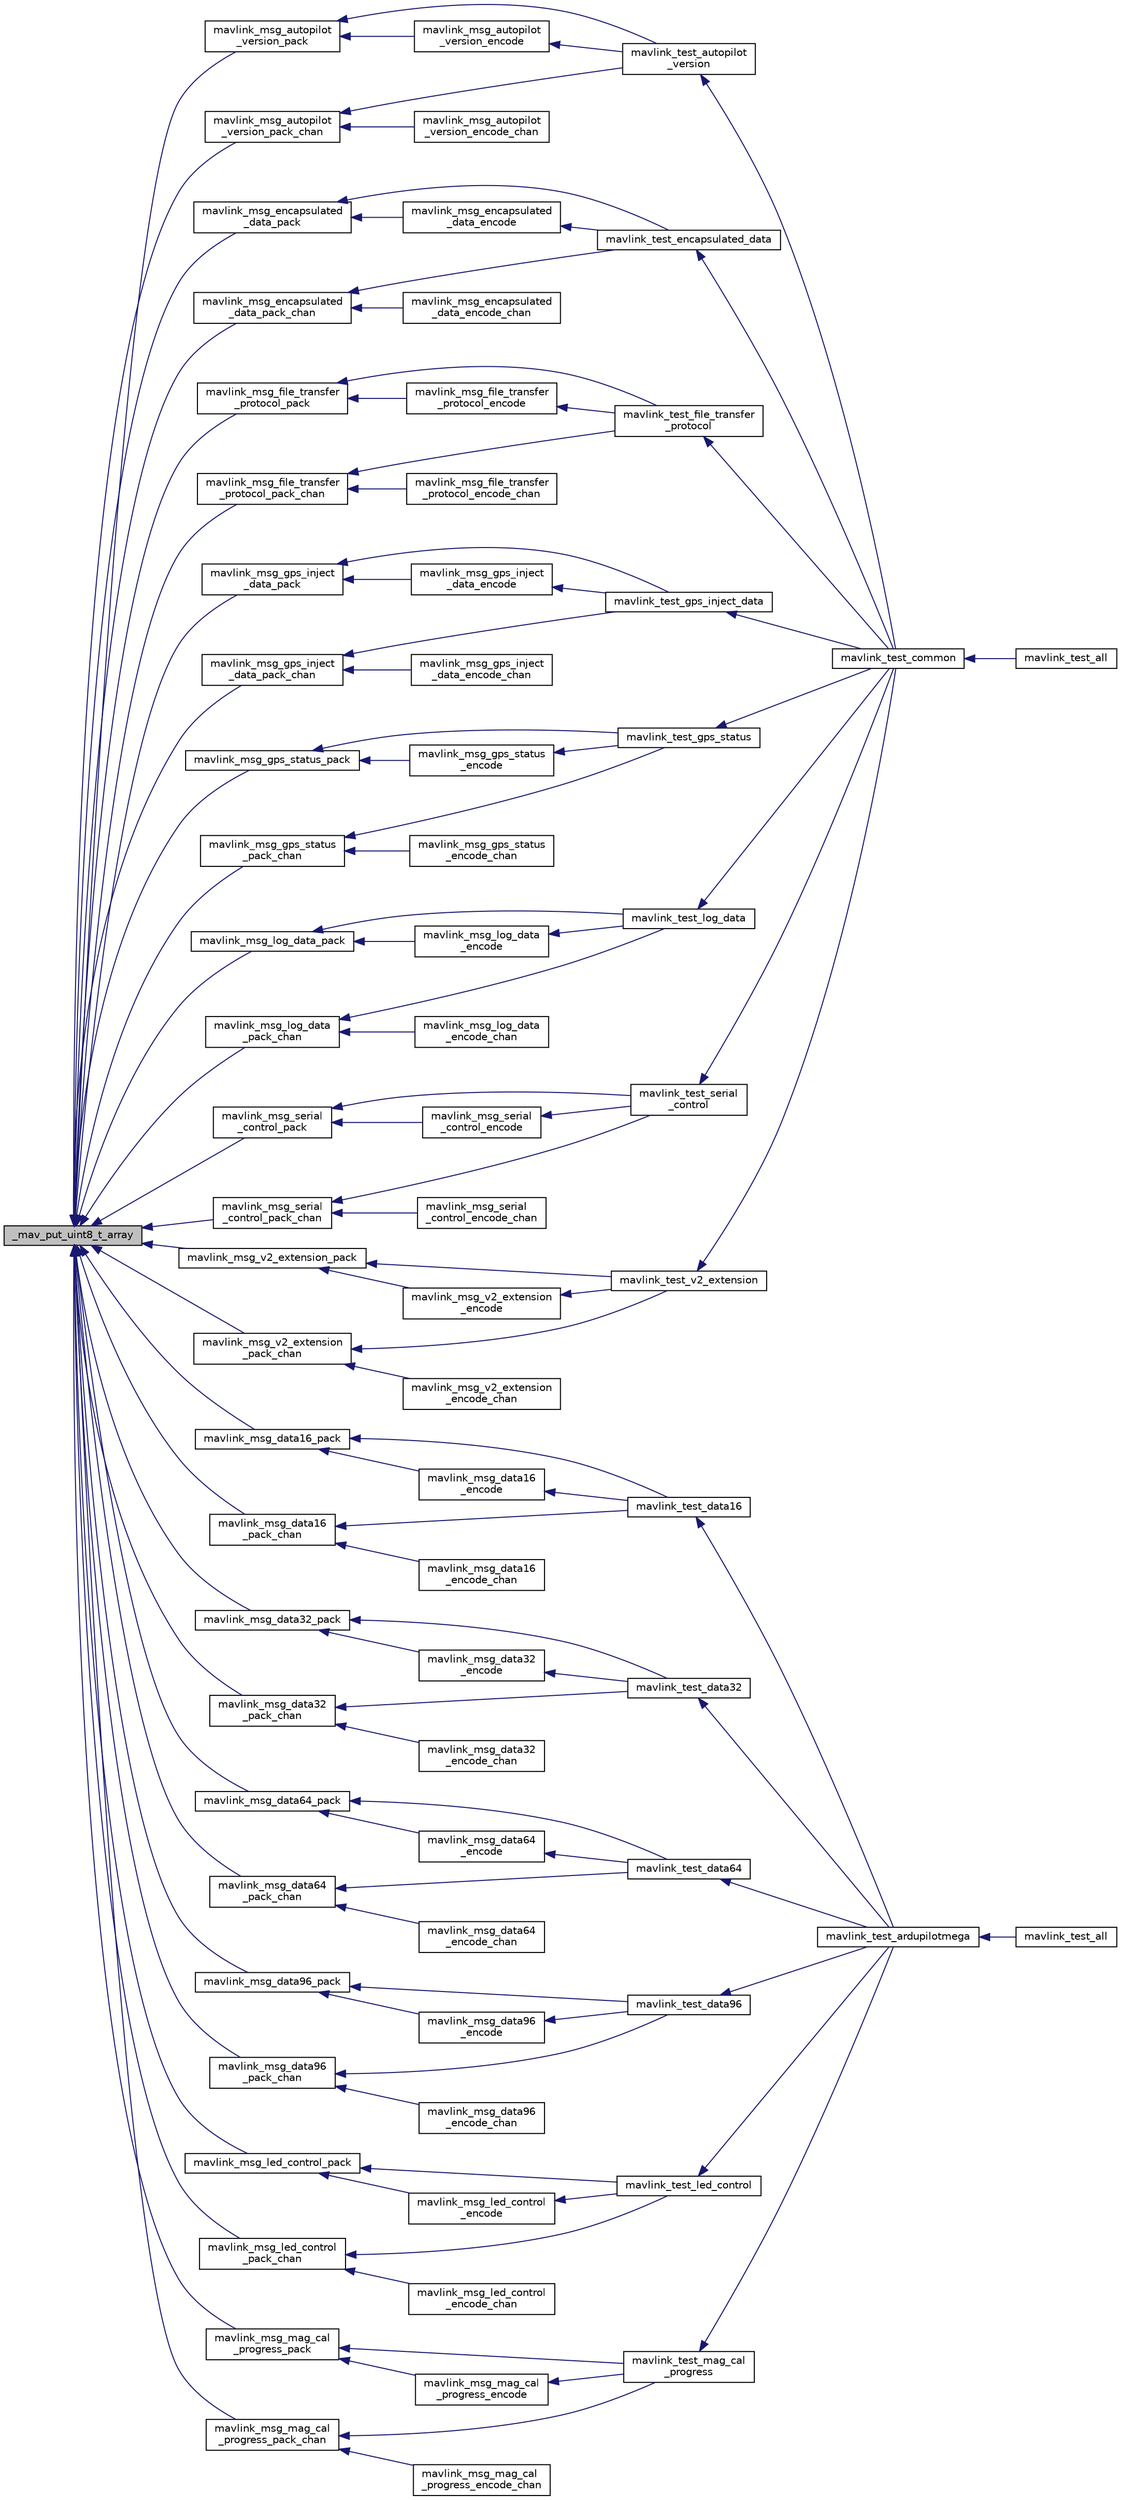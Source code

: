 digraph "_mav_put_uint8_t_array"
{
 // INTERACTIVE_SVG=YES
  edge [fontname="Helvetica",fontsize="10",labelfontname="Helvetica",labelfontsize="10"];
  node [fontname="Helvetica",fontsize="10",shape=record];
  rankdir="LR";
  Node1 [label="_mav_put_uint8_t_array",height=0.2,width=0.4,color="black", fillcolor="grey75", style="filled", fontcolor="black"];
  Node1 -> Node2 [dir="back",color="midnightblue",fontsize="10",style="solid",fontname="Helvetica"];
  Node2 [label="mavlink_msg_autopilot\l_version_pack",height=0.2,width=0.4,color="black", fillcolor="white", style="filled",URL="$mavlink__msg__autopilot__version_8h.html#af5f2e9138f624106dbf013fbc68886fb",tooltip="Pack a autopilot_version message. "];
  Node2 -> Node3 [dir="back",color="midnightblue",fontsize="10",style="solid",fontname="Helvetica"];
  Node3 [label="mavlink_msg_autopilot\l_version_encode",height=0.2,width=0.4,color="black", fillcolor="white", style="filled",URL="$mavlink__msg__autopilot__version_8h.html#a8139b0bba20d763bca7037106cbd0401",tooltip="Encode a autopilot_version struct. "];
  Node3 -> Node4 [dir="back",color="midnightblue",fontsize="10",style="solid",fontname="Helvetica"];
  Node4 [label="mavlink_test_autopilot\l_version",height=0.2,width=0.4,color="black", fillcolor="white", style="filled",URL="$common_2testsuite_8h.html#a9a34e152c8867677d8e68d8c46499df4"];
  Node4 -> Node5 [dir="back",color="midnightblue",fontsize="10",style="solid",fontname="Helvetica"];
  Node5 [label="mavlink_test_common",height=0.2,width=0.4,color="black", fillcolor="white", style="filled",URL="$common_2testsuite_8h.html#af349432601ac003d2c80a69c100c70a4"];
  Node5 -> Node6 [dir="back",color="midnightblue",fontsize="10",style="solid",fontname="Helvetica"];
  Node6 [label="mavlink_test_all",height=0.2,width=0.4,color="black", fillcolor="white", style="filled",URL="$common_2testsuite_8h.html#a4cc77b6c343679298da5d3c2b4e48759"];
  Node2 -> Node4 [dir="back",color="midnightblue",fontsize="10",style="solid",fontname="Helvetica"];
  Node1 -> Node7 [dir="back",color="midnightblue",fontsize="10",style="solid",fontname="Helvetica"];
  Node7 [label="mavlink_msg_autopilot\l_version_pack_chan",height=0.2,width=0.4,color="black", fillcolor="white", style="filled",URL="$mavlink__msg__autopilot__version_8h.html#a9a04835a7cce2bcb44c96244b0362898",tooltip="Pack a autopilot_version message on a channel. "];
  Node7 -> Node8 [dir="back",color="midnightblue",fontsize="10",style="solid",fontname="Helvetica"];
  Node8 [label="mavlink_msg_autopilot\l_version_encode_chan",height=0.2,width=0.4,color="black", fillcolor="white", style="filled",URL="$mavlink__msg__autopilot__version_8h.html#a82f7c5f9a7f50183fd74b24a819fb9eb",tooltip="Encode a autopilot_version struct on a channel. "];
  Node7 -> Node4 [dir="back",color="midnightblue",fontsize="10",style="solid",fontname="Helvetica"];
  Node1 -> Node9 [dir="back",color="midnightblue",fontsize="10",style="solid",fontname="Helvetica"];
  Node9 [label="mavlink_msg_data16_pack",height=0.2,width=0.4,color="black", fillcolor="white", style="filled",URL="$mavlink__msg__data16_8h.html#af70b470f7ae9ad196e81b24c1e3f2b40",tooltip="Pack a data16 message. "];
  Node9 -> Node10 [dir="back",color="midnightblue",fontsize="10",style="solid",fontname="Helvetica"];
  Node10 [label="mavlink_msg_data16\l_encode",height=0.2,width=0.4,color="black", fillcolor="white", style="filled",URL="$mavlink__msg__data16_8h.html#a1d89790410e7d6ec0f9660735543ed86",tooltip="Encode a data16 struct. "];
  Node10 -> Node11 [dir="back",color="midnightblue",fontsize="10",style="solid",fontname="Helvetica"];
  Node11 [label="mavlink_test_data16",height=0.2,width=0.4,color="black", fillcolor="white", style="filled",URL="$ardupilotmega_2testsuite_8h.html#a816cdb46445f3f6f5dde989d092c5591"];
  Node11 -> Node12 [dir="back",color="midnightblue",fontsize="10",style="solid",fontname="Helvetica"];
  Node12 [label="mavlink_test_ardupilotmega",height=0.2,width=0.4,color="black", fillcolor="white", style="filled",URL="$ardupilotmega_2testsuite_8h.html#ab264d471ac2f46584f2bb580704b5e9d"];
  Node12 -> Node13 [dir="back",color="midnightblue",fontsize="10",style="solid",fontname="Helvetica"];
  Node13 [label="mavlink_test_all",height=0.2,width=0.4,color="black", fillcolor="white", style="filled",URL="$ardupilotmega_2testsuite_8h.html#a4cc77b6c343679298da5d3c2b4e48759"];
  Node9 -> Node11 [dir="back",color="midnightblue",fontsize="10",style="solid",fontname="Helvetica"];
  Node1 -> Node14 [dir="back",color="midnightblue",fontsize="10",style="solid",fontname="Helvetica"];
  Node14 [label="mavlink_msg_data16\l_pack_chan",height=0.2,width=0.4,color="black", fillcolor="white", style="filled",URL="$mavlink__msg__data16_8h.html#a41b36b860e368d61a648310feae5a9ca",tooltip="Pack a data16 message on a channel. "];
  Node14 -> Node15 [dir="back",color="midnightblue",fontsize="10",style="solid",fontname="Helvetica"];
  Node15 [label="mavlink_msg_data16\l_encode_chan",height=0.2,width=0.4,color="black", fillcolor="white", style="filled",URL="$mavlink__msg__data16_8h.html#a980209088d485f7a4b42e6e686a04a49",tooltip="Encode a data16 struct on a channel. "];
  Node14 -> Node11 [dir="back",color="midnightblue",fontsize="10",style="solid",fontname="Helvetica"];
  Node1 -> Node16 [dir="back",color="midnightblue",fontsize="10",style="solid",fontname="Helvetica"];
  Node16 [label="mavlink_msg_data32_pack",height=0.2,width=0.4,color="black", fillcolor="white", style="filled",URL="$mavlink__msg__data32_8h.html#a7d56365ac117f34635a76a95b81ed2ee",tooltip="Pack a data32 message. "];
  Node16 -> Node17 [dir="back",color="midnightblue",fontsize="10",style="solid",fontname="Helvetica"];
  Node17 [label="mavlink_msg_data32\l_encode",height=0.2,width=0.4,color="black", fillcolor="white", style="filled",URL="$mavlink__msg__data32_8h.html#a8ba3c9a853cb4fd2325d6a568280c482",tooltip="Encode a data32 struct. "];
  Node17 -> Node18 [dir="back",color="midnightblue",fontsize="10",style="solid",fontname="Helvetica"];
  Node18 [label="mavlink_test_data32",height=0.2,width=0.4,color="black", fillcolor="white", style="filled",URL="$ardupilotmega_2testsuite_8h.html#a2e7f1d6f794ab67065bc6a9376f26946"];
  Node18 -> Node12 [dir="back",color="midnightblue",fontsize="10",style="solid",fontname="Helvetica"];
  Node16 -> Node18 [dir="back",color="midnightblue",fontsize="10",style="solid",fontname="Helvetica"];
  Node1 -> Node19 [dir="back",color="midnightblue",fontsize="10",style="solid",fontname="Helvetica"];
  Node19 [label="mavlink_msg_data32\l_pack_chan",height=0.2,width=0.4,color="black", fillcolor="white", style="filled",URL="$mavlink__msg__data32_8h.html#a7f8500180c021390b8c7f7cb8390da59",tooltip="Pack a data32 message on a channel. "];
  Node19 -> Node20 [dir="back",color="midnightblue",fontsize="10",style="solid",fontname="Helvetica"];
  Node20 [label="mavlink_msg_data32\l_encode_chan",height=0.2,width=0.4,color="black", fillcolor="white", style="filled",URL="$mavlink__msg__data32_8h.html#ae338bc5376541b1f1016cc8213d6b316",tooltip="Encode a data32 struct on a channel. "];
  Node19 -> Node18 [dir="back",color="midnightblue",fontsize="10",style="solid",fontname="Helvetica"];
  Node1 -> Node21 [dir="back",color="midnightblue",fontsize="10",style="solid",fontname="Helvetica"];
  Node21 [label="mavlink_msg_data64_pack",height=0.2,width=0.4,color="black", fillcolor="white", style="filled",URL="$mavlink__msg__data64_8h.html#a218b079035f0824dfb6ef7bed1653034",tooltip="Pack a data64 message. "];
  Node21 -> Node22 [dir="back",color="midnightblue",fontsize="10",style="solid",fontname="Helvetica"];
  Node22 [label="mavlink_msg_data64\l_encode",height=0.2,width=0.4,color="black", fillcolor="white", style="filled",URL="$mavlink__msg__data64_8h.html#aac7a408f074a01b9f3aca532b8850f07",tooltip="Encode a data64 struct. "];
  Node22 -> Node23 [dir="back",color="midnightblue",fontsize="10",style="solid",fontname="Helvetica"];
  Node23 [label="mavlink_test_data64",height=0.2,width=0.4,color="black", fillcolor="white", style="filled",URL="$ardupilotmega_2testsuite_8h.html#a6e3b3df5aa1d1f06ad3116dfcd03d43c"];
  Node23 -> Node12 [dir="back",color="midnightblue",fontsize="10",style="solid",fontname="Helvetica"];
  Node21 -> Node23 [dir="back",color="midnightblue",fontsize="10",style="solid",fontname="Helvetica"];
  Node1 -> Node24 [dir="back",color="midnightblue",fontsize="10",style="solid",fontname="Helvetica"];
  Node24 [label="mavlink_msg_data64\l_pack_chan",height=0.2,width=0.4,color="black", fillcolor="white", style="filled",URL="$mavlink__msg__data64_8h.html#a9abc0df6be826c58891fcda1e1c95e10",tooltip="Pack a data64 message on a channel. "];
  Node24 -> Node25 [dir="back",color="midnightblue",fontsize="10",style="solid",fontname="Helvetica"];
  Node25 [label="mavlink_msg_data64\l_encode_chan",height=0.2,width=0.4,color="black", fillcolor="white", style="filled",URL="$mavlink__msg__data64_8h.html#aa4d6e661d017a398cda3091604f506b6",tooltip="Encode a data64 struct on a channel. "];
  Node24 -> Node23 [dir="back",color="midnightblue",fontsize="10",style="solid",fontname="Helvetica"];
  Node1 -> Node26 [dir="back",color="midnightblue",fontsize="10",style="solid",fontname="Helvetica"];
  Node26 [label="mavlink_msg_data96_pack",height=0.2,width=0.4,color="black", fillcolor="white", style="filled",URL="$mavlink__msg__data96_8h.html#a6b85fa0b8f7966405282f19cac10d6e9",tooltip="Pack a data96 message. "];
  Node26 -> Node27 [dir="back",color="midnightblue",fontsize="10",style="solid",fontname="Helvetica"];
  Node27 [label="mavlink_msg_data96\l_encode",height=0.2,width=0.4,color="black", fillcolor="white", style="filled",URL="$mavlink__msg__data96_8h.html#aee468db708a46b4c25305eee68b1a314",tooltip="Encode a data96 struct. "];
  Node27 -> Node28 [dir="back",color="midnightblue",fontsize="10",style="solid",fontname="Helvetica"];
  Node28 [label="mavlink_test_data96",height=0.2,width=0.4,color="black", fillcolor="white", style="filled",URL="$ardupilotmega_2testsuite_8h.html#a5d7f0fa2275519351a42e590810e4f4a"];
  Node28 -> Node12 [dir="back",color="midnightblue",fontsize="10",style="solid",fontname="Helvetica"];
  Node26 -> Node28 [dir="back",color="midnightblue",fontsize="10",style="solid",fontname="Helvetica"];
  Node1 -> Node29 [dir="back",color="midnightblue",fontsize="10",style="solid",fontname="Helvetica"];
  Node29 [label="mavlink_msg_data96\l_pack_chan",height=0.2,width=0.4,color="black", fillcolor="white", style="filled",URL="$mavlink__msg__data96_8h.html#a683b450bdbc88d90e4b7ea7baafa08b7",tooltip="Pack a data96 message on a channel. "];
  Node29 -> Node30 [dir="back",color="midnightblue",fontsize="10",style="solid",fontname="Helvetica"];
  Node30 [label="mavlink_msg_data96\l_encode_chan",height=0.2,width=0.4,color="black", fillcolor="white", style="filled",URL="$mavlink__msg__data96_8h.html#a5c62f9eacad7d4c8f85be34764c6cdfd",tooltip="Encode a data96 struct on a channel. "];
  Node29 -> Node28 [dir="back",color="midnightblue",fontsize="10",style="solid",fontname="Helvetica"];
  Node1 -> Node31 [dir="back",color="midnightblue",fontsize="10",style="solid",fontname="Helvetica"];
  Node31 [label="mavlink_msg_encapsulated\l_data_pack",height=0.2,width=0.4,color="black", fillcolor="white", style="filled",URL="$mavlink__msg__encapsulated__data_8h.html#a8eb114e49749b39c0f34172f9e7bdcb3",tooltip="Pack a encapsulated_data message. "];
  Node31 -> Node32 [dir="back",color="midnightblue",fontsize="10",style="solid",fontname="Helvetica"];
  Node32 [label="mavlink_msg_encapsulated\l_data_encode",height=0.2,width=0.4,color="black", fillcolor="white", style="filled",URL="$mavlink__msg__encapsulated__data_8h.html#a79fd1222cfb600c3d061747c1c42f9f8",tooltip="Encode a encapsulated_data struct. "];
  Node32 -> Node33 [dir="back",color="midnightblue",fontsize="10",style="solid",fontname="Helvetica"];
  Node33 [label="mavlink_test_encapsulated_data",height=0.2,width=0.4,color="black", fillcolor="white", style="filled",URL="$common_2testsuite_8h.html#a95b55373e70e02fc142aa23cb72c4e8e"];
  Node33 -> Node5 [dir="back",color="midnightblue",fontsize="10",style="solid",fontname="Helvetica"];
  Node31 -> Node33 [dir="back",color="midnightblue",fontsize="10",style="solid",fontname="Helvetica"];
  Node1 -> Node34 [dir="back",color="midnightblue",fontsize="10",style="solid",fontname="Helvetica"];
  Node34 [label="mavlink_msg_encapsulated\l_data_pack_chan",height=0.2,width=0.4,color="black", fillcolor="white", style="filled",URL="$mavlink__msg__encapsulated__data_8h.html#a4743f90be95b40a1d8687994688e7ab3",tooltip="Pack a encapsulated_data message on a channel. "];
  Node34 -> Node35 [dir="back",color="midnightblue",fontsize="10",style="solid",fontname="Helvetica"];
  Node35 [label="mavlink_msg_encapsulated\l_data_encode_chan",height=0.2,width=0.4,color="black", fillcolor="white", style="filled",URL="$mavlink__msg__encapsulated__data_8h.html#ac0ed936e773df34b0bcab86cf461f3ea",tooltip="Encode a encapsulated_data struct on a channel. "];
  Node34 -> Node33 [dir="back",color="midnightblue",fontsize="10",style="solid",fontname="Helvetica"];
  Node1 -> Node36 [dir="back",color="midnightblue",fontsize="10",style="solid",fontname="Helvetica"];
  Node36 [label="mavlink_msg_file_transfer\l_protocol_pack",height=0.2,width=0.4,color="black", fillcolor="white", style="filled",URL="$mavlink__msg__file__transfer__protocol_8h.html#a8a548f61b610e0520f649b7392bbfdf9",tooltip="Pack a file_transfer_protocol message. "];
  Node36 -> Node37 [dir="back",color="midnightblue",fontsize="10",style="solid",fontname="Helvetica"];
  Node37 [label="mavlink_msg_file_transfer\l_protocol_encode",height=0.2,width=0.4,color="black", fillcolor="white", style="filled",URL="$mavlink__msg__file__transfer__protocol_8h.html#a7073b96675eec9ab5215641dc3698a62",tooltip="Encode a file_transfer_protocol struct. "];
  Node37 -> Node38 [dir="back",color="midnightblue",fontsize="10",style="solid",fontname="Helvetica"];
  Node38 [label="mavlink_test_file_transfer\l_protocol",height=0.2,width=0.4,color="black", fillcolor="white", style="filled",URL="$common_2testsuite_8h.html#a7fe08e41903df86031e0c85716517f8e"];
  Node38 -> Node5 [dir="back",color="midnightblue",fontsize="10",style="solid",fontname="Helvetica"];
  Node36 -> Node38 [dir="back",color="midnightblue",fontsize="10",style="solid",fontname="Helvetica"];
  Node1 -> Node39 [dir="back",color="midnightblue",fontsize="10",style="solid",fontname="Helvetica"];
  Node39 [label="mavlink_msg_file_transfer\l_protocol_pack_chan",height=0.2,width=0.4,color="black", fillcolor="white", style="filled",URL="$mavlink__msg__file__transfer__protocol_8h.html#aaf8463d68936a694f47dbd65cdbf8ead",tooltip="Pack a file_transfer_protocol message on a channel. "];
  Node39 -> Node40 [dir="back",color="midnightblue",fontsize="10",style="solid",fontname="Helvetica"];
  Node40 [label="mavlink_msg_file_transfer\l_protocol_encode_chan",height=0.2,width=0.4,color="black", fillcolor="white", style="filled",URL="$mavlink__msg__file__transfer__protocol_8h.html#a1ee9a07f95fdd7d2abca1352edee7e9f",tooltip="Encode a file_transfer_protocol struct on a channel. "];
  Node39 -> Node38 [dir="back",color="midnightblue",fontsize="10",style="solid",fontname="Helvetica"];
  Node1 -> Node41 [dir="back",color="midnightblue",fontsize="10",style="solid",fontname="Helvetica"];
  Node41 [label="mavlink_msg_gps_inject\l_data_pack",height=0.2,width=0.4,color="black", fillcolor="white", style="filled",URL="$mavlink__msg__gps__inject__data_8h.html#a16a9d8ed92e1de343b5f6371338d39ad",tooltip="Pack a gps_inject_data message. "];
  Node41 -> Node42 [dir="back",color="midnightblue",fontsize="10",style="solid",fontname="Helvetica"];
  Node42 [label="mavlink_msg_gps_inject\l_data_encode",height=0.2,width=0.4,color="black", fillcolor="white", style="filled",URL="$mavlink__msg__gps__inject__data_8h.html#aaa37002ab8e65143c23bbf807c384526",tooltip="Encode a gps_inject_data struct. "];
  Node42 -> Node43 [dir="back",color="midnightblue",fontsize="10",style="solid",fontname="Helvetica"];
  Node43 [label="mavlink_test_gps_inject_data",height=0.2,width=0.4,color="black", fillcolor="white", style="filled",URL="$common_2testsuite_8h.html#a502489a60adb8b18e3500d9368a5ff7e"];
  Node43 -> Node5 [dir="back",color="midnightblue",fontsize="10",style="solid",fontname="Helvetica"];
  Node41 -> Node43 [dir="back",color="midnightblue",fontsize="10",style="solid",fontname="Helvetica"];
  Node1 -> Node44 [dir="back",color="midnightblue",fontsize="10",style="solid",fontname="Helvetica"];
  Node44 [label="mavlink_msg_gps_inject\l_data_pack_chan",height=0.2,width=0.4,color="black", fillcolor="white", style="filled",URL="$mavlink__msg__gps__inject__data_8h.html#a4e0dc4b24be55d03d78ca5c1fe799ce5",tooltip="Pack a gps_inject_data message on a channel. "];
  Node44 -> Node45 [dir="back",color="midnightblue",fontsize="10",style="solid",fontname="Helvetica"];
  Node45 [label="mavlink_msg_gps_inject\l_data_encode_chan",height=0.2,width=0.4,color="black", fillcolor="white", style="filled",URL="$mavlink__msg__gps__inject__data_8h.html#aba9b192387544140ed8396d9fc6d41c8",tooltip="Encode a gps_inject_data struct on a channel. "];
  Node44 -> Node43 [dir="back",color="midnightblue",fontsize="10",style="solid",fontname="Helvetica"];
  Node1 -> Node46 [dir="back",color="midnightblue",fontsize="10",style="solid",fontname="Helvetica"];
  Node46 [label="mavlink_msg_gps_status_pack",height=0.2,width=0.4,color="black", fillcolor="white", style="filled",URL="$mavlink__msg__gps__status_8h.html#a8aa5f92e6f16d3c4b9c2ddeb955cb1c1",tooltip="Pack a gps_status message. "];
  Node46 -> Node47 [dir="back",color="midnightblue",fontsize="10",style="solid",fontname="Helvetica"];
  Node47 [label="mavlink_msg_gps_status\l_encode",height=0.2,width=0.4,color="black", fillcolor="white", style="filled",URL="$mavlink__msg__gps__status_8h.html#a7f2ac0f3bc21db0d8f79f475721d08d2",tooltip="Encode a gps_status struct. "];
  Node47 -> Node48 [dir="back",color="midnightblue",fontsize="10",style="solid",fontname="Helvetica"];
  Node48 [label="mavlink_test_gps_status",height=0.2,width=0.4,color="black", fillcolor="white", style="filled",URL="$common_2testsuite_8h.html#ac28882e77f7f950bff367d0655004a25"];
  Node48 -> Node5 [dir="back",color="midnightblue",fontsize="10",style="solid",fontname="Helvetica"];
  Node46 -> Node48 [dir="back",color="midnightblue",fontsize="10",style="solid",fontname="Helvetica"];
  Node1 -> Node49 [dir="back",color="midnightblue",fontsize="10",style="solid",fontname="Helvetica"];
  Node49 [label="mavlink_msg_gps_status\l_pack_chan",height=0.2,width=0.4,color="black", fillcolor="white", style="filled",URL="$mavlink__msg__gps__status_8h.html#ae03a464d8ea8575f0a80e6f7e9f41dcd",tooltip="Pack a gps_status message on a channel. "];
  Node49 -> Node50 [dir="back",color="midnightblue",fontsize="10",style="solid",fontname="Helvetica"];
  Node50 [label="mavlink_msg_gps_status\l_encode_chan",height=0.2,width=0.4,color="black", fillcolor="white", style="filled",URL="$mavlink__msg__gps__status_8h.html#aa39f6f5f6c22a9e14e6c7c2d2de6d3f5",tooltip="Encode a gps_status struct on a channel. "];
  Node49 -> Node48 [dir="back",color="midnightblue",fontsize="10",style="solid",fontname="Helvetica"];
  Node1 -> Node51 [dir="back",color="midnightblue",fontsize="10",style="solid",fontname="Helvetica"];
  Node51 [label="mavlink_msg_led_control_pack",height=0.2,width=0.4,color="black", fillcolor="white", style="filled",URL="$mavlink__msg__led__control_8h.html#add2a31c92e0606aa35a1444241a5bfb8",tooltip="Pack a led_control message. "];
  Node51 -> Node52 [dir="back",color="midnightblue",fontsize="10",style="solid",fontname="Helvetica"];
  Node52 [label="mavlink_msg_led_control\l_encode",height=0.2,width=0.4,color="black", fillcolor="white", style="filled",URL="$mavlink__msg__led__control_8h.html#ac291dfb9e782b4c00955900648494eef",tooltip="Encode a led_control struct. "];
  Node52 -> Node53 [dir="back",color="midnightblue",fontsize="10",style="solid",fontname="Helvetica"];
  Node53 [label="mavlink_test_led_control",height=0.2,width=0.4,color="black", fillcolor="white", style="filled",URL="$ardupilotmega_2testsuite_8h.html#a1b76c4ad4ddf4638c2b6d63418de024c"];
  Node53 -> Node12 [dir="back",color="midnightblue",fontsize="10",style="solid",fontname="Helvetica"];
  Node51 -> Node53 [dir="back",color="midnightblue",fontsize="10",style="solid",fontname="Helvetica"];
  Node1 -> Node54 [dir="back",color="midnightblue",fontsize="10",style="solid",fontname="Helvetica"];
  Node54 [label="mavlink_msg_led_control\l_pack_chan",height=0.2,width=0.4,color="black", fillcolor="white", style="filled",URL="$mavlink__msg__led__control_8h.html#a02615c9c14b720d438887483f88ff349",tooltip="Pack a led_control message on a channel. "];
  Node54 -> Node55 [dir="back",color="midnightblue",fontsize="10",style="solid",fontname="Helvetica"];
  Node55 [label="mavlink_msg_led_control\l_encode_chan",height=0.2,width=0.4,color="black", fillcolor="white", style="filled",URL="$mavlink__msg__led__control_8h.html#a4fd74aeecee4886a1b789122d56a505a",tooltip="Encode a led_control struct on a channel. "];
  Node54 -> Node53 [dir="back",color="midnightblue",fontsize="10",style="solid",fontname="Helvetica"];
  Node1 -> Node56 [dir="back",color="midnightblue",fontsize="10",style="solid",fontname="Helvetica"];
  Node56 [label="mavlink_msg_log_data_pack",height=0.2,width=0.4,color="black", fillcolor="white", style="filled",URL="$mavlink__msg__log__data_8h.html#a3d6a7adeee84f91d779d6727d22e9a2c",tooltip="Pack a log_data message. "];
  Node56 -> Node57 [dir="back",color="midnightblue",fontsize="10",style="solid",fontname="Helvetica"];
  Node57 [label="mavlink_msg_log_data\l_encode",height=0.2,width=0.4,color="black", fillcolor="white", style="filled",URL="$mavlink__msg__log__data_8h.html#a0a7f7b590dfd9c5988d49601c2cafe11",tooltip="Encode a log_data struct. "];
  Node57 -> Node58 [dir="back",color="midnightblue",fontsize="10",style="solid",fontname="Helvetica"];
  Node58 [label="mavlink_test_log_data",height=0.2,width=0.4,color="black", fillcolor="white", style="filled",URL="$common_2testsuite_8h.html#a4595f8c2108f0c27dea1eac223bcf21f"];
  Node58 -> Node5 [dir="back",color="midnightblue",fontsize="10",style="solid",fontname="Helvetica"];
  Node56 -> Node58 [dir="back",color="midnightblue",fontsize="10",style="solid",fontname="Helvetica"];
  Node1 -> Node59 [dir="back",color="midnightblue",fontsize="10",style="solid",fontname="Helvetica"];
  Node59 [label="mavlink_msg_log_data\l_pack_chan",height=0.2,width=0.4,color="black", fillcolor="white", style="filled",URL="$mavlink__msg__log__data_8h.html#a689f8b3e9d46a31505241e312b48853f",tooltip="Pack a log_data message on a channel. "];
  Node59 -> Node60 [dir="back",color="midnightblue",fontsize="10",style="solid",fontname="Helvetica"];
  Node60 [label="mavlink_msg_log_data\l_encode_chan",height=0.2,width=0.4,color="black", fillcolor="white", style="filled",URL="$mavlink__msg__log__data_8h.html#ade597acf367d761a36750eae95273591",tooltip="Encode a log_data struct on a channel. "];
  Node59 -> Node58 [dir="back",color="midnightblue",fontsize="10",style="solid",fontname="Helvetica"];
  Node1 -> Node61 [dir="back",color="midnightblue",fontsize="10",style="solid",fontname="Helvetica"];
  Node61 [label="mavlink_msg_mag_cal\l_progress_pack",height=0.2,width=0.4,color="black", fillcolor="white", style="filled",URL="$mavlink__msg__mag__cal__progress_8h.html#af76a73fcaea6a88131bdadf09f8e2531",tooltip="Pack a mag_cal_progress message. "];
  Node61 -> Node62 [dir="back",color="midnightblue",fontsize="10",style="solid",fontname="Helvetica"];
  Node62 [label="mavlink_msg_mag_cal\l_progress_encode",height=0.2,width=0.4,color="black", fillcolor="white", style="filled",URL="$mavlink__msg__mag__cal__progress_8h.html#a403c694eb71e7ee21816cb57afe6fa44",tooltip="Encode a mag_cal_progress struct. "];
  Node62 -> Node63 [dir="back",color="midnightblue",fontsize="10",style="solid",fontname="Helvetica"];
  Node63 [label="mavlink_test_mag_cal\l_progress",height=0.2,width=0.4,color="black", fillcolor="white", style="filled",URL="$ardupilotmega_2testsuite_8h.html#a43cbeb765ae993cd65c69f67ebcab795"];
  Node63 -> Node12 [dir="back",color="midnightblue",fontsize="10",style="solid",fontname="Helvetica"];
  Node61 -> Node63 [dir="back",color="midnightblue",fontsize="10",style="solid",fontname="Helvetica"];
  Node1 -> Node64 [dir="back",color="midnightblue",fontsize="10",style="solid",fontname="Helvetica"];
  Node64 [label="mavlink_msg_mag_cal\l_progress_pack_chan",height=0.2,width=0.4,color="black", fillcolor="white", style="filled",URL="$mavlink__msg__mag__cal__progress_8h.html#a7db69122819ddb630f6324434aabbf7c",tooltip="Pack a mag_cal_progress message on a channel. "];
  Node64 -> Node65 [dir="back",color="midnightblue",fontsize="10",style="solid",fontname="Helvetica"];
  Node65 [label="mavlink_msg_mag_cal\l_progress_encode_chan",height=0.2,width=0.4,color="black", fillcolor="white", style="filled",URL="$mavlink__msg__mag__cal__progress_8h.html#aa06dc3d526b2aecca57f24330974aa3a",tooltip="Encode a mag_cal_progress struct on a channel. "];
  Node64 -> Node63 [dir="back",color="midnightblue",fontsize="10",style="solid",fontname="Helvetica"];
  Node1 -> Node66 [dir="back",color="midnightblue",fontsize="10",style="solid",fontname="Helvetica"];
  Node66 [label="mavlink_msg_serial\l_control_pack",height=0.2,width=0.4,color="black", fillcolor="white", style="filled",URL="$mavlink__msg__serial__control_8h.html#a7f7e386f5adec53e196367d332269f11",tooltip="Pack a serial_control message. "];
  Node66 -> Node67 [dir="back",color="midnightblue",fontsize="10",style="solid",fontname="Helvetica"];
  Node67 [label="mavlink_msg_serial\l_control_encode",height=0.2,width=0.4,color="black", fillcolor="white", style="filled",URL="$mavlink__msg__serial__control_8h.html#a1e21a90bbbb5d9fd3884672c54f15c6f",tooltip="Encode a serial_control struct. "];
  Node67 -> Node68 [dir="back",color="midnightblue",fontsize="10",style="solid",fontname="Helvetica"];
  Node68 [label="mavlink_test_serial\l_control",height=0.2,width=0.4,color="black", fillcolor="white", style="filled",URL="$common_2testsuite_8h.html#a28af94bc6471af3b98b6bb03f711625d"];
  Node68 -> Node5 [dir="back",color="midnightblue",fontsize="10",style="solid",fontname="Helvetica"];
  Node66 -> Node68 [dir="back",color="midnightblue",fontsize="10",style="solid",fontname="Helvetica"];
  Node1 -> Node69 [dir="back",color="midnightblue",fontsize="10",style="solid",fontname="Helvetica"];
  Node69 [label="mavlink_msg_serial\l_control_pack_chan",height=0.2,width=0.4,color="black", fillcolor="white", style="filled",URL="$mavlink__msg__serial__control_8h.html#a19086345ed0efc11d3abe6baac7f3c22",tooltip="Pack a serial_control message on a channel. "];
  Node69 -> Node70 [dir="back",color="midnightblue",fontsize="10",style="solid",fontname="Helvetica"];
  Node70 [label="mavlink_msg_serial\l_control_encode_chan",height=0.2,width=0.4,color="black", fillcolor="white", style="filled",URL="$mavlink__msg__serial__control_8h.html#af3e7306b601aae4211999f0743192c27",tooltip="Encode a serial_control struct on a channel. "];
  Node69 -> Node68 [dir="back",color="midnightblue",fontsize="10",style="solid",fontname="Helvetica"];
  Node1 -> Node71 [dir="back",color="midnightblue",fontsize="10",style="solid",fontname="Helvetica"];
  Node71 [label="mavlink_msg_v2_extension_pack",height=0.2,width=0.4,color="black", fillcolor="white", style="filled",URL="$mavlink__msg__v2__extension_8h.html#a30561532f2ff8548cb8706706f71323e",tooltip="Pack a v2_extension message. "];
  Node71 -> Node72 [dir="back",color="midnightblue",fontsize="10",style="solid",fontname="Helvetica"];
  Node72 [label="mavlink_msg_v2_extension\l_encode",height=0.2,width=0.4,color="black", fillcolor="white", style="filled",URL="$mavlink__msg__v2__extension_8h.html#a51b85910d70df96a3b6af34206fc4bc4",tooltip="Encode a v2_extension struct. "];
  Node72 -> Node73 [dir="back",color="midnightblue",fontsize="10",style="solid",fontname="Helvetica"];
  Node73 [label="mavlink_test_v2_extension",height=0.2,width=0.4,color="black", fillcolor="white", style="filled",URL="$common_2testsuite_8h.html#a1f8ede6997978cf1b6cf7d033dca869d"];
  Node73 -> Node5 [dir="back",color="midnightblue",fontsize="10",style="solid",fontname="Helvetica"];
  Node71 -> Node73 [dir="back",color="midnightblue",fontsize="10",style="solid",fontname="Helvetica"];
  Node1 -> Node74 [dir="back",color="midnightblue",fontsize="10",style="solid",fontname="Helvetica"];
  Node74 [label="mavlink_msg_v2_extension\l_pack_chan",height=0.2,width=0.4,color="black", fillcolor="white", style="filled",URL="$mavlink__msg__v2__extension_8h.html#a07697f51ad6b9efe4417b883e483b1b4",tooltip="Pack a v2_extension message on a channel. "];
  Node74 -> Node75 [dir="back",color="midnightblue",fontsize="10",style="solid",fontname="Helvetica"];
  Node75 [label="mavlink_msg_v2_extension\l_encode_chan",height=0.2,width=0.4,color="black", fillcolor="white", style="filled",URL="$mavlink__msg__v2__extension_8h.html#a161457362feaeebe1dfc26c3c4d7215a",tooltip="Encode a v2_extension struct on a channel. "];
  Node74 -> Node73 [dir="back",color="midnightblue",fontsize="10",style="solid",fontname="Helvetica"];
}
